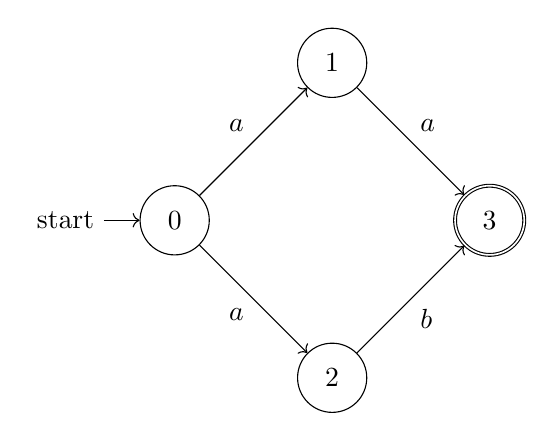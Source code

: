 \begin{tikzpicture}[
    every edge/.style={draw,auto}
]
	\node[state, initial] at (0,0) (A) {$0$};

	\node[state] at (2,2) (B) {$1$};
	
	\node[state] at (2,-2) (C) {$2$};
	
	\node[state,accepting] at (4,0) (D) {$3$};
    
	\path[->]
	(A) edge [] node {$a$} (B)
	(A) edge [swap] node {$a$} (C)
	(B) edge [] node {$a$} (D)
	(C) edge [swap] node {$b$} (D)
    ;
\end{tikzpicture}

